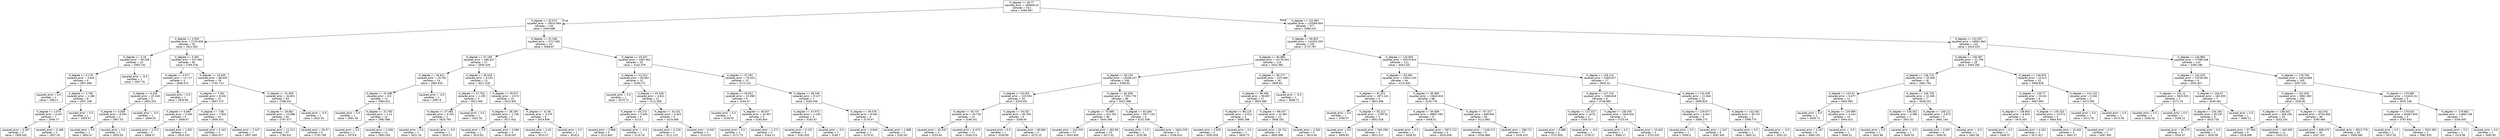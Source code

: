 digraph Tree {
node [shape=box, fontname="helvetica"] ;
edge [fontname="helvetica"] ;
0 [label="H_degree <= 49.77\nsquared_error = 180606.24\nsamples = 521\nvalue = 3384.967"] ;
1 [label="H_degree <= 32.074\nsquared_error = 19010.064\nsamples = 144\nvalue = 2904.688"] ;
0 -> 1 [labeldistance=2.5, labelangle=45, headlabel="True"] ;
2 [label="H_degree <= 3.594\nsquared_error = 2733.829\nsamples = 92\nvalue = 2812.002"] ;
1 -> 2 ;
3 [label="H_degree <= 3.18\nsquared_error = 39.209\nsamples = 10\nvalue = 2955.702"] ;
2 -> 3 ;
4 [label="H_degree <= 0.276\nsquared_error = 3.823\nsamples = 9\nvalue = 2957.696"] ;
3 -> 4 ;
5 [label="squared_error = 0.0\nsamples = 1\nvalue = 2962.4"] ;
4 -> 5 ;
6 [label="H_degree <= 2.765\nsquared_error = 1.188\nsamples = 8\nvalue = 2957.108"] ;
4 -> 6 ;
7 [label="H_degree <= 2.074\nsquared_error = 0.447\nsamples = 7\nvalue = 2956.77"] ;
6 -> 7 ;
8 [label="squared_error = 0.407\nsamples = 5\nvalue = 2956.562"] ;
7 -> 8 ;
9 [label="squared_error = 0.168\nsamples = 2\nvalue = 2957.29"] ;
7 -> 9 ;
10 [label="squared_error = 0.0\nsamples = 1\nvalue = 2959.47"] ;
6 -> 10 ;
11 [label="squared_error = -0.0\nsamples = 1\nvalue = 2937.76"] ;
3 -> 11 ;
12 [label="H_degree <= 5.392\nsquared_error = 237.094\nsamples = 82\nvalue = 2794.478"] ;
2 -> 12 ;
13 [label="H_degree <= 4.977\nsquared_error = 117.17\nsamples = 4\nvalue = 2848.375"] ;
12 -> 13 ;
14 [label="H_degree <= 4.424\nsquared_error = 20.349\nsamples = 3\nvalue = 2854.203"] ;
13 -> 14 ;
15 [label="H_degree <= 4.009\nsquared_error = 6.554\nsamples = 2\nvalue = 2857.03"] ;
14 -> 15 ;
16 [label="squared_error = 0.0\nsamples = 1\nvalue = 2854.47"] ;
15 -> 16 ;
17 [label="squared_error = 0.0\nsamples = 1\nvalue = 2859.59"] ;
15 -> 17 ;
18 [label="squared_error = -0.0\nsamples = 1\nvalue = 2848.55"] ;
14 -> 18 ;
19 [label="squared_error = 0.0\nsamples = 1\nvalue = 2830.89"] ;
13 -> 19 ;
20 [label="H_degree <= 10.645\nsquared_error = 86.635\nsamples = 78\nvalue = 2791.714"] ;
12 -> 20 ;
21 [label="H_degree <= 7.051\nsquared_error = 8.032\nsamples = 15\nvalue = 2807.179"] ;
20 -> 21 ;
22 [label="H_degree <= 6.083\nsquared_error = 5.094\nsamples = 5\nvalue = 2808.67"] ;
21 -> 22 ;
23 [label="squared_error = 2.372\nsamples = 2\nvalue = 2806.37"] ;
22 -> 23 ;
24 [label="squared_error = 1.031\nsamples = 3\nvalue = 2810.203"] ;
22 -> 24 ;
25 [label="H_degree <= 7.88\nsquared_error = 7.833\nsamples = 10\nvalue = 2806.433"] ;
21 -> 25 ;
26 [label="squared_error = 0.161\nsamples = 3\nvalue = 2804.017"] ;
25 -> 26 ;
27 [label="squared_error = 7.547\nsamples = 7\nvalue = 2807.469"] ;
25 -> 27 ;
28 [label="H_degree <= 31.659\nsquared_error = 34.851\nsamples = 63\nvalue = 2788.032"] ;
20 -> 28 ;
29 [label="H_degree <= 29.862\nsquared_error = 15.998\nsamples = 62\nvalue = 2787.477"] ;
28 -> 29 ;
30 [label="squared_error = 11.012\nsamples = 57\nvalue = 2786.922"] ;
29 -> 30 ;
31 [label="squared_error = 29.37\nsamples = 5\nvalue = 2793.798"] ;
29 -> 31 ;
32 [label="squared_error = -0.0\nsamples = 1\nvalue = 2822.45"] ;
28 -> 32 ;
33 [label="H_degree <= 41.336\nsquared_error = 5717.681\nsamples = 52\nvalue = 3068.67"] ;
1 -> 33 ;
34 [label="H_degree <= 37.189\nsquared_error = 280.437\nsamples = 27\nvalue = 3000.328"] ;
33 -> 34 ;
35 [label="H_degree <= 36.912\nsquared_error = 20.762\nsamples = 14\nvalue = 2984.634"] ;
34 -> 35 ;
36 [label="H_degree <= 32.488\nsquared_error = 8.0\nsamples = 13\nvalue = 2983.622"] ;
35 -> 36 ;
37 [label="squared_error = 0.0\nsamples = 1\nvalue = 2991.46"] ;
36 -> 37 ;
38 [label="H_degree <= 32.765\nsquared_error = 3.12\nsamples = 12\nvalue = 2982.968"] ;
36 -> 38 ;
39 [label="squared_error = 0.0\nsamples = 1\nvalue = 2979.8"] ;
38 -> 39 ;
40 [label="squared_error = 2.408\nsamples = 11\nvalue = 2983.256"] ;
38 -> 40 ;
41 [label="squared_error = -0.0\nsamples = 1\nvalue = 2997.8"] ;
35 -> 41 ;
42 [label="H_degree <= 38.018\nsquared_error = 9.224\nsamples = 13\nvalue = 3017.228"] ;
34 -> 42 ;
43 [label="H_degree <= 37.742\nsquared_error = 1.195\nsamples = 3\nvalue = 3021.483"] ;
42 -> 43 ;
44 [label="H_degree <= 37.465\nsquared_error = 0.245\nsamples = 2\nvalue = 3020.765"] ;
43 -> 44 ;
45 [label="squared_error = 0.0\nsamples = 1\nvalue = 3021.26"] ;
44 -> 45 ;
46 [label="squared_error = -0.0\nsamples = 1\nvalue = 3020.27"] ;
44 -> 46 ;
47 [label="squared_error = 0.0\nsamples = 1\nvalue = 3022.92"] ;
43 -> 47 ;
48 [label="H_degree <= 39.677\nsquared_error = 4.572\nsamples = 10\nvalue = 3015.952"] ;
42 -> 48 ;
49 [label="H_degree <= 38.295\nsquared_error = 1.158\nsamples = 4\nvalue = 3017.442"] ;
48 -> 49 ;
50 [label="squared_error = 0.0\nsamples = 1\nvalue = 3015.63"] ;
49 -> 50 ;
51 [label="squared_error = 0.084\nsamples = 3\nvalue = 3018.047"] ;
49 -> 51 ;
52 [label="H_degree <= 41.06\nsquared_error = 4.379\nsamples = 6\nvalue = 3014.958"] ;
48 -> 52 ;
53 [label="squared_error = 4.35\nsamples = 5\nvalue = 3014.57"] ;
52 -> 53 ;
54 [label="squared_error = 0.0\nsamples = 1\nvalue = 3016.9"] ;
52 -> 54 ;
55 [label="H_degree <= 45.207\nsquared_error = 1097.852\nsamples = 25\nvalue = 3142.479"] ;
33 -> 55 ;
56 [label="H_degree <= 41.613\nsquared_error = 83.802\nsamples = 12\nvalue = 3109.272"] ;
55 -> 56 ;
57 [label="squared_error = 0.0\nsamples = 1\nvalue = 3079.72"] ;
56 -> 57 ;
58 [label="H_degree <= 43.548\nsquared_error = 4.812\nsamples = 11\nvalue = 3111.958"] ;
56 -> 58 ;
59 [label="H_degree <= 43.272\nsquared_error = 5.093\nsamples = 6\nvalue = 3113.2"] ;
58 -> 59 ;
60 [label="squared_error = 3.966\nsamples = 5\nvalue = 3112.602"] ;
59 -> 60 ;
61 [label="squared_error = -0.0\nsamples = 1\nvalue = 3116.19"] ;
59 -> 61 ;
62 [label="H_degree <= 44.101\nsquared_error = 0.403\nsamples = 5\nvalue = 3110.468"] ;
58 -> 62 ;
63 [label="squared_error = 0.226\nsamples = 2\nvalue = 3111.125"] ;
62 -> 63 ;
64 [label="squared_error = 0.042\nsamples = 3\nvalue = 3110.03"] ;
62 -> 64 ;
65 [label="H_degree <= 47.281\nsquared_error = 76.419\nsamples = 13\nvalue = 3173.132"] ;
55 -> 65 ;
66 [label="H_degree <= 45.622\nsquared_error = 15.598\nsamples = 6\nvalue = 3164.47"] ;
65 -> 66 ;
67 [label="squared_error = 0.0\nsamples = 1\nvalue = 3158.55"] ;
66 -> 67 ;
68 [label="H_degree <= 46.037\nsquared_error = 10.307\nsamples = 5\nvalue = 3165.654"] ;
66 -> 68 ;
69 [label="squared_error = 0.0\nsamples = 1\nvalue = 3171.75"] ;
68 -> 69 ;
70 [label="squared_error = 1.271\nsamples = 4\nvalue = 3164.13"] ;
68 -> 70 ;
71 [label="H_degree <= 48.249\nsquared_error = 9.127\nsamples = 7\nvalue = 3180.556"] ;
65 -> 71 ;
72 [label="H_degree <= 47.972\nsquared_error = 2.149\nsamples = 3\nvalue = 3182.67"] ;
71 -> 72 ;
73 [label="squared_error = 0.133\nsamples = 2\nvalue = 3181.655"] ;
72 -> 73 ;
74 [label="squared_error = -0.0\nsamples = 1\nvalue = 3184.7"] ;
72 -> 74 ;
75 [label="H_degree <= 49.078\nsquared_error = 8.493\nsamples = 4\nvalue = 3178.97"] ;
71 -> 75 ;
76 [label="squared_error = 0.846\nsamples = 2\nvalue = 3176.31"] ;
75 -> 76 ;
77 [label="squared_error = 1.988\nsamples = 2\nvalue = 3181.63"] ;
75 -> 77 ;
78 [label="H_degree <= 132.995\nsquared_error = 120569.954\nsamples = 377\nvalue = 3568.415"] ;
0 -> 78 [labeldistance=2.5, labelangle=-45, headlabel="False"] ;
79 [label="H_degree <= 90.829\nsquared_error = 124324.259\nsamples = 235\nvalue = 3715.787"] ;
78 -> 79 ;
80 [label="H_degree <= 84.885\nsquared_error = 14776.002\nsamples = 124\nvalue = 3422.583"] ;
79 -> 80 ;
81 [label="H_degree <= 56.129\nsquared_error = 10246.237\nsamples = 106\nvalue = 3390.82"] ;
80 -> 81 ;
82 [label="H_degree <= 54.055\nsquared_error = 133.593\nsamples = 20\nvalue = 3254.301"] ;
81 -> 82 ;
83 [label="H_degree <= 50.737\nsquared_error = 29.728\nsamples = 14\nvalue = 3248.241"] ;
82 -> 83 ;
84 [label="squared_error = 45.332\nsamples = 3\nvalue = 3255.64"] ;
83 -> 84 ;
85 [label="squared_error = 6.473\nsamples = 11\nvalue = 3246.224"] ;
83 -> 85 ;
86 [label="H_degree <= 54.332\nsquared_error = 90.356\nsamples = 6\nvalue = 3268.44"] ;
82 -> 86 ;
87 [label="squared_error = 0.0\nsamples = 1\nvalue = 3259.89"] ;
86 -> 87 ;
88 [label="squared_error = 90.882\nsamples = 5\nvalue = 3270.15"] ;
86 -> 88 ;
89 [label="H_degree <= 82.949\nsquared_error = 7255.776\nsamples = 86\nvalue = 3422.568"] ;
81 -> 89 ;
90 [label="H_degree <= 75.899\nsquared_error = 521.455\nsamples = 80\nvalue = 3444.398"] ;
89 -> 90 ;
91 [label="squared_error = 144.319\nsamples = 57\nvalue = 3433.659"] ;
90 -> 91 ;
92 [label="squared_error = 462.08\nsamples = 23\nvalue = 3471.01"] ;
90 -> 92 ;
93 [label="H_degree <= 83.364\nsquared_error = 5977.154\nsamples = 6\nvalue = 3131.508"] ;
89 -> 93 ;
94 [label="squared_error = 0.0\nsamples = 1\nvalue = 3255.98"] ;
93 -> 94 ;
95 [label="squared_error = 3454.218\nsamples = 5\nvalue = 3106.614"] ;
93 -> 95 ;
96 [label="H_degree <= 90.277\nsquared_error = 523.369\nsamples = 18\nvalue = 3609.63"] ;
80 -> 96 ;
97 [label="H_degree <= 86.406\nsquared_error = 59.807\nsamples = 17\nvalue = 3604.389"] ;
96 -> 97 ;
98 [label="H_degree <= 86.129\nsquared_error = 9.512\nsamples = 5\nvalue = 3595.288"] ;
97 -> 98 ;
99 [label="squared_error = 2.635\nsamples = 4\nvalue = 3593.928"] ;
98 -> 99 ;
100 [label="squared_error = 0.0\nsamples = 1\nvalue = 3600.73"] ;
98 -> 100 ;
101 [label="H_degree <= 89.447\nsquared_error = 31.867\nsamples = 12\nvalue = 3608.182"] ;
97 -> 101 ;
102 [label="squared_error = 20.731\nsamples = 9\nvalue = 3605.896"] ;
101 -> 102 ;
103 [label="squared_error = 2.562\nsamples = 3\nvalue = 3615.04"] ;
101 -> 103 ;
104 [label="squared_error = -0.0\nsamples = 1\nvalue = 3698.72"] ;
96 -> 104 ;
105 [label="H_degree <= 125.945\nsquared_error = 43379.823\nsamples = 111\nvalue = 4043.331"] ;
79 -> 105 ;
106 [label="H_degree <= 93.594\nsquared_error = 15913.103\nsamples = 94\nvalue = 4115.835"] ;
105 -> 106 ;
107 [label="H_degree <= 91.521\nsquared_error = 1871.241\nsamples = 6\nvalue = 3823.368"] ;
106 -> 107 ;
108 [label="squared_error = 0.0\nsamples = 1\nvalue = 3780.07"] ;
107 -> 108 ;
109 [label="H_degree <= 92.212\nsquared_error = 1795.55\nsamples = 5\nvalue = 3832.028"] ;
107 -> 109 ;
110 [label="squared_error = 0.0\nsamples = 1\nvalue = 3906.65"] ;
109 -> 110 ;
111 [label="squared_error = 504.299\nsamples = 4\nvalue = 3813.372"] ;
109 -> 111 ;
112 [label="H_degree <= 95.806\nsquared_error = 10640.816\nsamples = 88\nvalue = 4135.776"] ;
106 -> 112 ;
113 [label="H_degree <= 94.009\nsquared_error = 38807.081\nsamples = 6\nvalue = 4448.51"] ;
112 -> 113 ;
114 [label="squared_error = 0.0\nsamples = 1\nvalue = 4058.02"] ;
113 -> 114 ;
115 [label="squared_error = 9972.712\nsamples = 5\nvalue = 4526.608"] ;
113 -> 115 ;
116 [label="H_degree <= 97.327\nsquared_error = 899.945\nsamples = 82\nvalue = 4112.893"] ;
112 -> 116 ;
117 [label="squared_error = 1146.272\nsamples = 5\nvalue = 4204.888"] ;
116 -> 117 ;
118 [label="squared_error = 298.711\nsamples = 77\nvalue = 4106.919"] ;
116 -> 118 ;
119 [label="H_degree <= 129.124\nsquared_error = 5465.927\nsamples = 17\nvalue = 3642.43"] ;
105 -> 119 ;
120 [label="H_degree <= 127.742\nsquared_error = 1068.818\nsamples = 6\nvalue = 3738.883"] ;
119 -> 120 ;
121 [label="H_degree <= 127.327\nsquared_error = 16.01\nsamples = 3\nvalue = 3754.327"] ;
120 -> 121 ;
122 [label="squared_error = 5.688\nsamples = 2\nvalue = 3751.855"] ;
121 -> 122 ;
123 [label="squared_error = -0.0\nsamples = 1\nvalue = 3759.27"] ;
121 -> 123 ;
124 [label="H_degree <= 128.295\nsquared_error = 1644.632\nsamples = 3\nvalue = 3723.44"] ;
120 -> 124 ;
125 [label="squared_error = 0.0\nsamples = 1\nvalue = 3666.27"] ;
124 -> 125 ;
126 [label="squared_error = 15.642\nsamples = 2\nvalue = 3752.025"] ;
124 -> 126 ;
127 [label="H_degree <= 132.028\nsquared_error = 21.944\nsamples = 11\nvalue = 3589.819"] ;
119 -> 127 ;
128 [label="H_degree <= 129.677\nsquared_error = 6.847\nsamples = 9\nvalue = 3588.273"] ;
127 -> 128 ;
129 [label="squared_error = 0.0\nsamples = 1\nvalue = 3594.9"] ;
128 -> 129 ;
130 [label="squared_error = 1.527\nsamples = 8\nvalue = 3587.445"] ;
128 -> 130 ;
131 [label="H_degree <= 132.442\nsquared_error = 30.747\nsamples = 2\nvalue = 3596.775"] ;
127 -> 131 ;
132 [label="squared_error = 0.0\nsamples = 1\nvalue = 3602.32"] ;
131 -> 132 ;
133 [label="squared_error = -0.0\nsamples = 1\nvalue = 3591.23"] ;
131 -> 133 ;
134 [label="H_degree <= 141.567\nsquared_error = 18931.963\nsamples = 142\nvalue = 3324.525"] ;
78 -> 134 ;
135 [label="H_degree <= 138.387\nsquared_error = 31.709\nsamples = 28\nvalue = 3464.285"] ;
134 -> 135 ;
136 [label="H_degree <= 136.175\nsquared_error = 20.008\nsamples = 18\nvalue = 3461.762"] ;
135 -> 136 ;
137 [label="H_degree <= 133.41\nsquared_error = 5.677\nsamples = 11\nvalue = 3463.995"] ;
136 -> 137 ;
138 [label="squared_error = 0.0\nsamples = 1\nvalue = 3459.72"] ;
137 -> 138 ;
139 [label="H_degree <= 135.899\nsquared_error = 4.234\nsamples = 10\nvalue = 3464.423"] ;
137 -> 139 ;
140 [label="squared_error = 4.167\nsamples = 9\nvalue = 3464.191"] ;
139 -> 140 ;
141 [label="squared_error = -0.0\nsamples = 1\nvalue = 3466.51"] ;
139 -> 141 ;
142 [label="H_degree <= 136.728\nsquared_error = 22.365\nsamples = 7\nvalue = 3458.251"] ;
136 -> 142 ;
143 [label="H_degree <= 136.452\nsquared_error = 3.386\nsamples = 2\nvalue = 3451.02"] ;
142 -> 143 ;
144 [label="squared_error = 0.0\nsamples = 1\nvalue = 3452.86"] ;
143 -> 144 ;
145 [label="squared_error = -0.0\nsamples = 1\nvalue = 3449.18"] ;
143 -> 145 ;
146 [label="H_degree <= 138.111\nsquared_error = 0.673\nsamples = 5\nvalue = 3461.144"] ;
142 -> 146 ;
147 [label="squared_error = 0.567\nsamples = 4\nvalue = 3460.91"] ;
146 -> 147 ;
148 [label="squared_error = -0.0\nsamples = 1\nvalue = 3462.08"] ;
146 -> 148 ;
149 [label="H_degree <= 140.876\nsquared_error = 20.671\nsamples = 10\nvalue = 3468.828"] ;
135 -> 149 ;
150 [label="H_degree <= 139.77\nsquared_error = 19.321\nsamples = 8\nvalue = 3467.694"] ;
149 -> 150 ;
151 [label="H_degree <= 138.664\nsquared_error = 8.819\nsamples = 4\nvalue = 3470.455"] ;
150 -> 151 ;
152 [label="squared_error = 0.0\nsamples = 1\nvalue = 3466.37"] ;
151 -> 152 ;
153 [label="squared_error = 4.342\nsamples = 3\nvalue = 3471.817"] ;
151 -> 153 ;
154 [label="H_degree <= 140.323\nsquared_error = 14.574\nsamples = 4\nvalue = 3464.932"] ;
150 -> 154 ;
155 [label="squared_error = 15.445\nsamples = 2\nvalue = 3462.37"] ;
154 -> 155 ;
156 [label="squared_error = 0.57\nsamples = 2\nvalue = 3467.495"] ;
154 -> 156 ;
157 [label="H_degree <= 141.152\nsquared_error = 0.342\nsamples = 2\nvalue = 3473.365"] ;
149 -> 157 ;
158 [label="squared_error = 0.0\nsamples = 1\nvalue = 3472.78"] ;
157 -> 158 ;
159 [label="squared_error = 0.0\nsamples = 1\nvalue = 3473.95"] ;
157 -> 159 ;
160 [label="H_degree <= 144.885\nsquared_error = 17598.248\nsamples = 114\nvalue = 3290.198"] ;
134 -> 160 ;
161 [label="H_degree <= 142.535\nsquared_error = 10726.581\nsamples = 9\nvalue = 3091.657"] ;
160 -> 161 ;
162 [label="H_degree <= 142.12\nsquared_error = 5620.501\nsamples = 2\nvalue = 3271.19"] ;
161 -> 162 ;
163 [label="squared_error = 0.0\nsamples = 1\nvalue = 3346.16"] ;
162 -> 163 ;
164 [label="squared_error = 0.0\nsamples = 1\nvalue = 3196.22"] ;
162 -> 164 ;
165 [label="H_degree <= 144.47\nsquared_error = 345.055\nsamples = 7\nvalue = 3040.361"] ;
161 -> 165 ;
166 [label="H_degree <= 144.194\nsquared_error = 95.197\nsamples = 6\nvalue = 3033.735"] ;
165 -> 166 ;
167 [label="squared_error = 50.275\nsamples = 5\nvalue = 3030.47"] ;
166 -> 167 ;
168 [label="squared_error = 0.0\nsamples = 1\nvalue = 3050.06"] ;
166 -> 168 ;
169 [label="squared_error = 0.0\nsamples = 1\nvalue = 3080.12"] ;
165 -> 169 ;
170 [label="H_degree <= 178.756\nsquared_error = 14518.884\nsamples = 105\nvalue = 3307.216"] ;
160 -> 170 ;
171 [label="H_degree <= 151.935\nsquared_error = 5801.065\nsamples = 100\nvalue = 3294.82"] ;
170 -> 171 ;
172 [label="H_degree <= 148.341\nsquared_error = 436.106\nsamples = 20\nvalue = 3332.234"] ;
171 -> 172 ;
173 [label="squared_error = 97.304\nsamples = 9\nvalue = 3318.696"] ;
172 -> 173 ;
174 [label="squared_error = 440.645\nsamples = 11\nvalue = 3343.311"] ;
172 -> 174 ;
175 [label="H_degree <= 162.442\nsquared_error = 6704.858\nsamples = 80\nvalue = 3285.466"] ;
171 -> 175 ;
176 [label="squared_error = 668.475\nsamples = 30\nvalue = 3247.102"] ;
175 -> 176 ;
177 [label="squared_error = 8913.779\nsamples = 50\nvalue = 3308.484"] ;
175 -> 177 ;
178 [label="H_degree <= 179.585\nsquared_error = 124331.61\nsamples = 5\nvalue = 3555.148"] ;
170 -> 178 ;
179 [label="H_degree <= 179.032\nsquared_error = 63487.659\nsamples = 3\nvalue = 3787.643"] ;
178 -> 179 ;
180 [label="squared_error = 0.0\nsamples = 1\nvalue = 3437.92"] ;
179 -> 180 ;
181 [label="squared_error = 3501.681\nsamples = 2\nvalue = 3962.505"] ;
179 -> 181 ;
182 [label="H_degree <= 179.862\nsquared_error = 12894.738\nsamples = 2\nvalue = 3206.405"] ;
178 -> 182 ;
183 [label="squared_error = 0.0\nsamples = 1\nvalue = 3319.96"] ;
182 -> 183 ;
184 [label="squared_error = 0.0\nsamples = 1\nvalue = 3092.85"] ;
182 -> 184 ;
}
